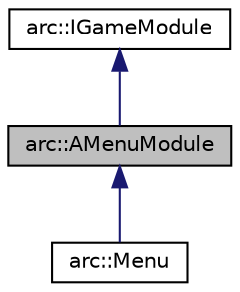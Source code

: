 digraph "arc::AMenuModule"
{
 // LATEX_PDF_SIZE
  edge [fontname="Helvetica",fontsize="10",labelfontname="Helvetica",labelfontsize="10"];
  node [fontname="Helvetica",fontsize="10",shape=record];
  Node1 [label="arc::AMenuModule",height=0.2,width=0.4,color="black", fillcolor="grey75", style="filled", fontcolor="black",tooltip="Abstract base class for menu modules."];
  Node2 -> Node1 [dir="back",color="midnightblue",fontsize="10",style="solid",fontname="Helvetica"];
  Node2 [label="arc::IGameModule",height=0.2,width=0.4,color="black", fillcolor="white", style="filled",URL="$classarc_1_1IGameModule.html",tooltip="Interface for game modules."];
  Node1 -> Node3 [dir="back",color="midnightblue",fontsize="10",style="solid",fontname="Helvetica"];
  Node3 [label="arc::Menu",height=0.2,width=0.4,color="black", fillcolor="white", style="filled",URL="$classarc_1_1Menu.html",tooltip=" "];
}
